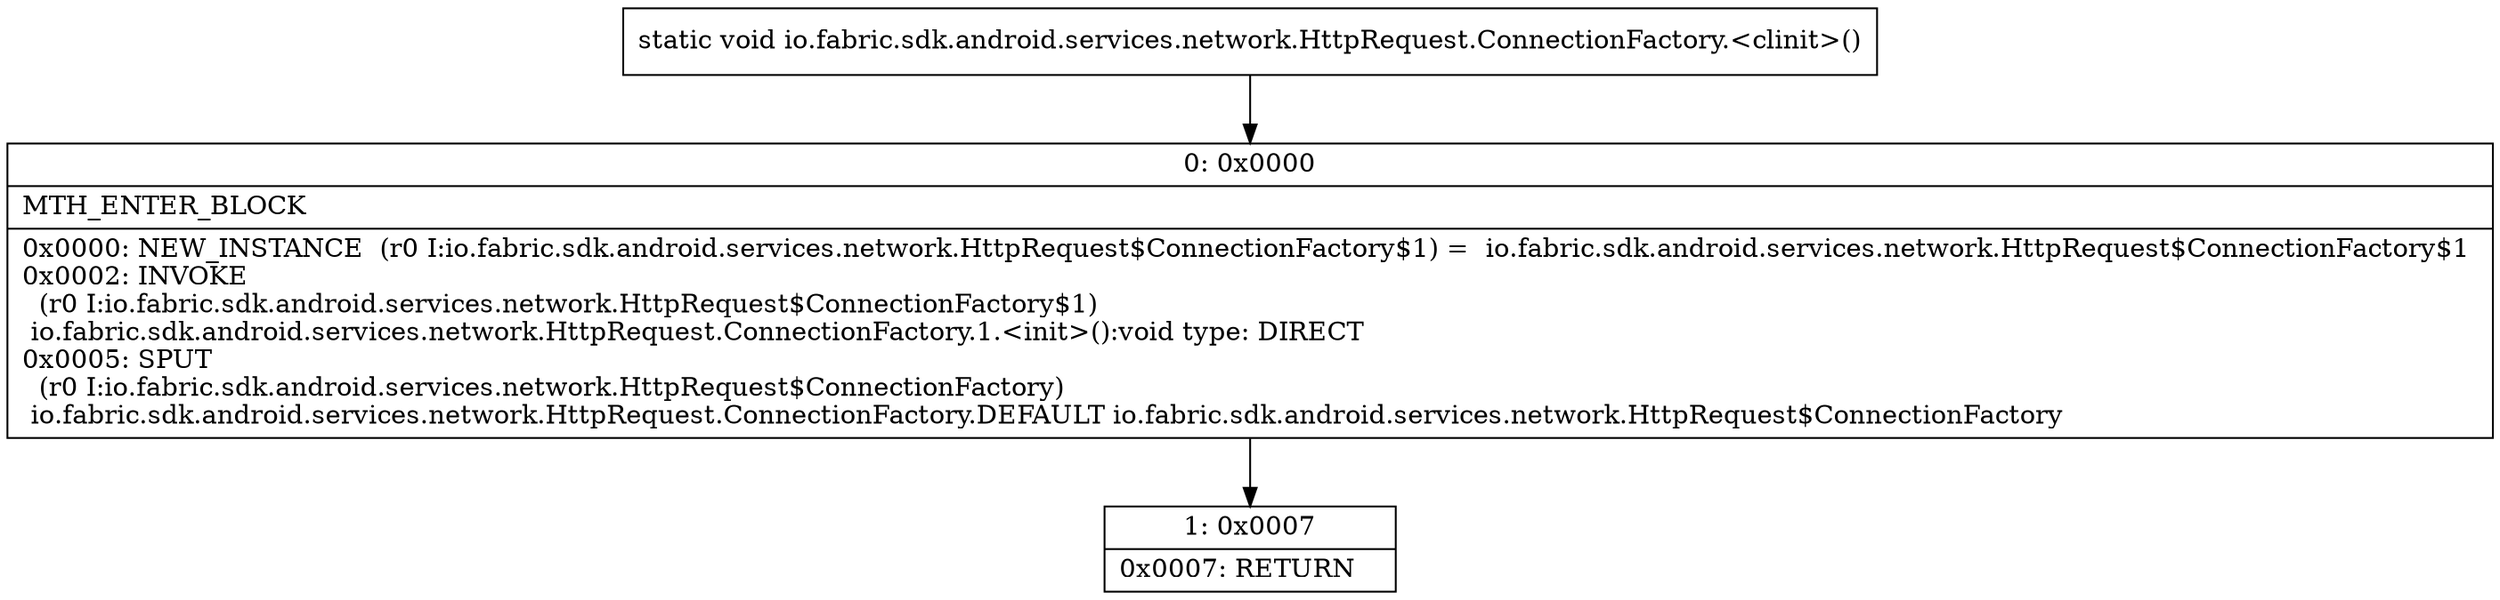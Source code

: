 digraph "CFG forio.fabric.sdk.android.services.network.HttpRequest.ConnectionFactory.\<clinit\>()V" {
Node_0 [shape=record,label="{0\:\ 0x0000|MTH_ENTER_BLOCK\l|0x0000: NEW_INSTANCE  (r0 I:io.fabric.sdk.android.services.network.HttpRequest$ConnectionFactory$1) =  io.fabric.sdk.android.services.network.HttpRequest$ConnectionFactory$1 \l0x0002: INVOKE  \l  (r0 I:io.fabric.sdk.android.services.network.HttpRequest$ConnectionFactory$1)\l io.fabric.sdk.android.services.network.HttpRequest.ConnectionFactory.1.\<init\>():void type: DIRECT \l0x0005: SPUT  \l  (r0 I:io.fabric.sdk.android.services.network.HttpRequest$ConnectionFactory)\l io.fabric.sdk.android.services.network.HttpRequest.ConnectionFactory.DEFAULT io.fabric.sdk.android.services.network.HttpRequest$ConnectionFactory \l}"];
Node_1 [shape=record,label="{1\:\ 0x0007|0x0007: RETURN   \l}"];
MethodNode[shape=record,label="{static void io.fabric.sdk.android.services.network.HttpRequest.ConnectionFactory.\<clinit\>() }"];
MethodNode -> Node_0;
Node_0 -> Node_1;
}

